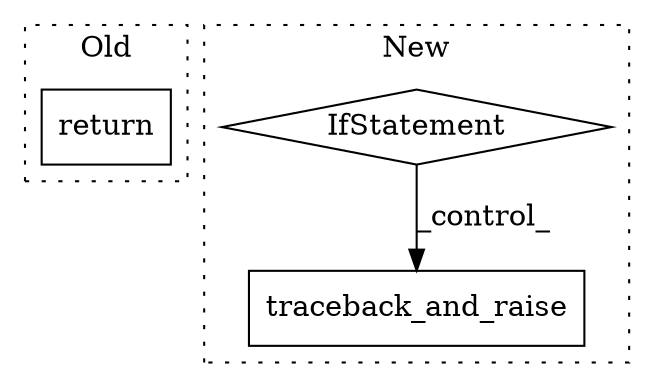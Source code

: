 digraph G {
subgraph cluster0 {
1 [label="return" a="41" s="2833" l="7" shape="box"];
label = "Old";
style="dotted";
}
subgraph cluster1 {
2 [label="traceback_and_raise" a="32" s="3703,3784" l="20,1" shape="box"];
3 [label="IfStatement" a="25" s="3680,3693" l="4,2" shape="diamond"];
label = "New";
style="dotted";
}
3 -> 2 [label="_control_"];
}
